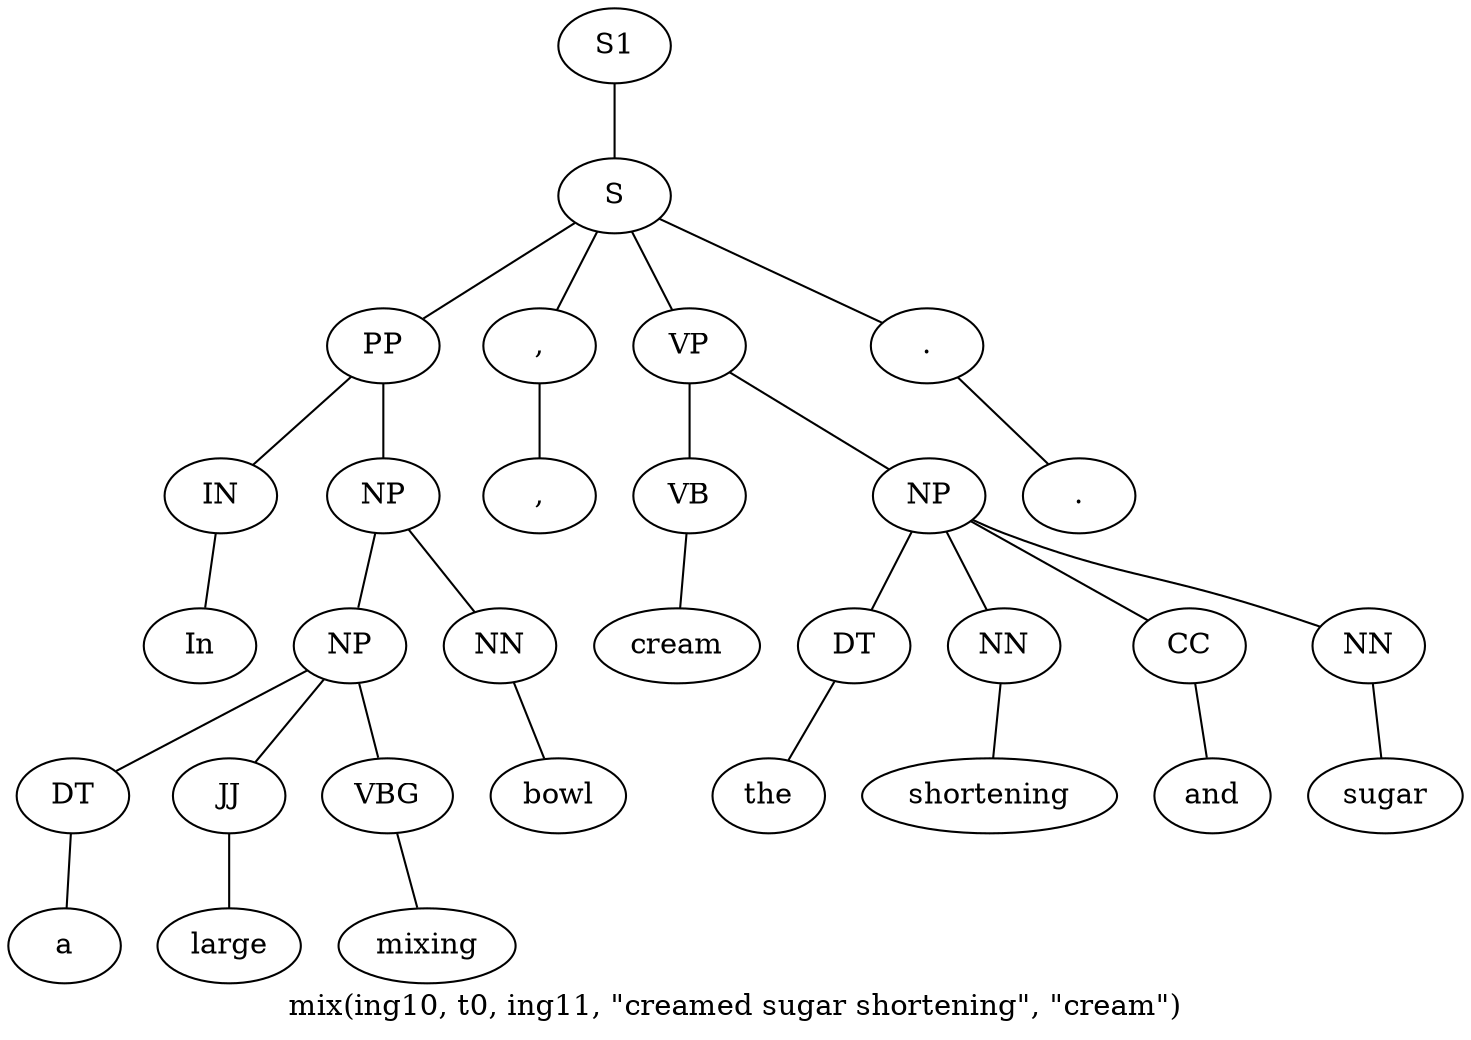 graph SyntaxGraph {
	label = "mix(ing10, t0, ing11, \"creamed sugar shortening\", \"cream\")";
	Node0 [label="S1"];
	Node1 [label="S"];
	Node2 [label="PP"];
	Node3 [label="IN"];
	Node4 [label="In"];
	Node5 [label="NP"];
	Node6 [label="NP"];
	Node7 [label="DT"];
	Node8 [label="a"];
	Node9 [label="JJ"];
	Node10 [label="large"];
	Node11 [label="VBG"];
	Node12 [label="mixing"];
	Node13 [label="NN"];
	Node14 [label="bowl"];
	Node15 [label=","];
	Node16 [label=","];
	Node17 [label="VP"];
	Node18 [label="VB"];
	Node19 [label="cream"];
	Node20 [label="NP"];
	Node21 [label="DT"];
	Node22 [label="the"];
	Node23 [label="NN"];
	Node24 [label="shortening"];
	Node25 [label="CC"];
	Node26 [label="and"];
	Node27 [label="NN"];
	Node28 [label="sugar"];
	Node29 [label="."];
	Node30 [label="."];

	Node0 -- Node1;
	Node1 -- Node2;
	Node1 -- Node15;
	Node1 -- Node17;
	Node1 -- Node29;
	Node2 -- Node3;
	Node2 -- Node5;
	Node3 -- Node4;
	Node5 -- Node6;
	Node5 -- Node13;
	Node6 -- Node7;
	Node6 -- Node9;
	Node6 -- Node11;
	Node7 -- Node8;
	Node9 -- Node10;
	Node11 -- Node12;
	Node13 -- Node14;
	Node15 -- Node16;
	Node17 -- Node18;
	Node17 -- Node20;
	Node18 -- Node19;
	Node20 -- Node21;
	Node20 -- Node23;
	Node20 -- Node25;
	Node20 -- Node27;
	Node21 -- Node22;
	Node23 -- Node24;
	Node25 -- Node26;
	Node27 -- Node28;
	Node29 -- Node30;
}